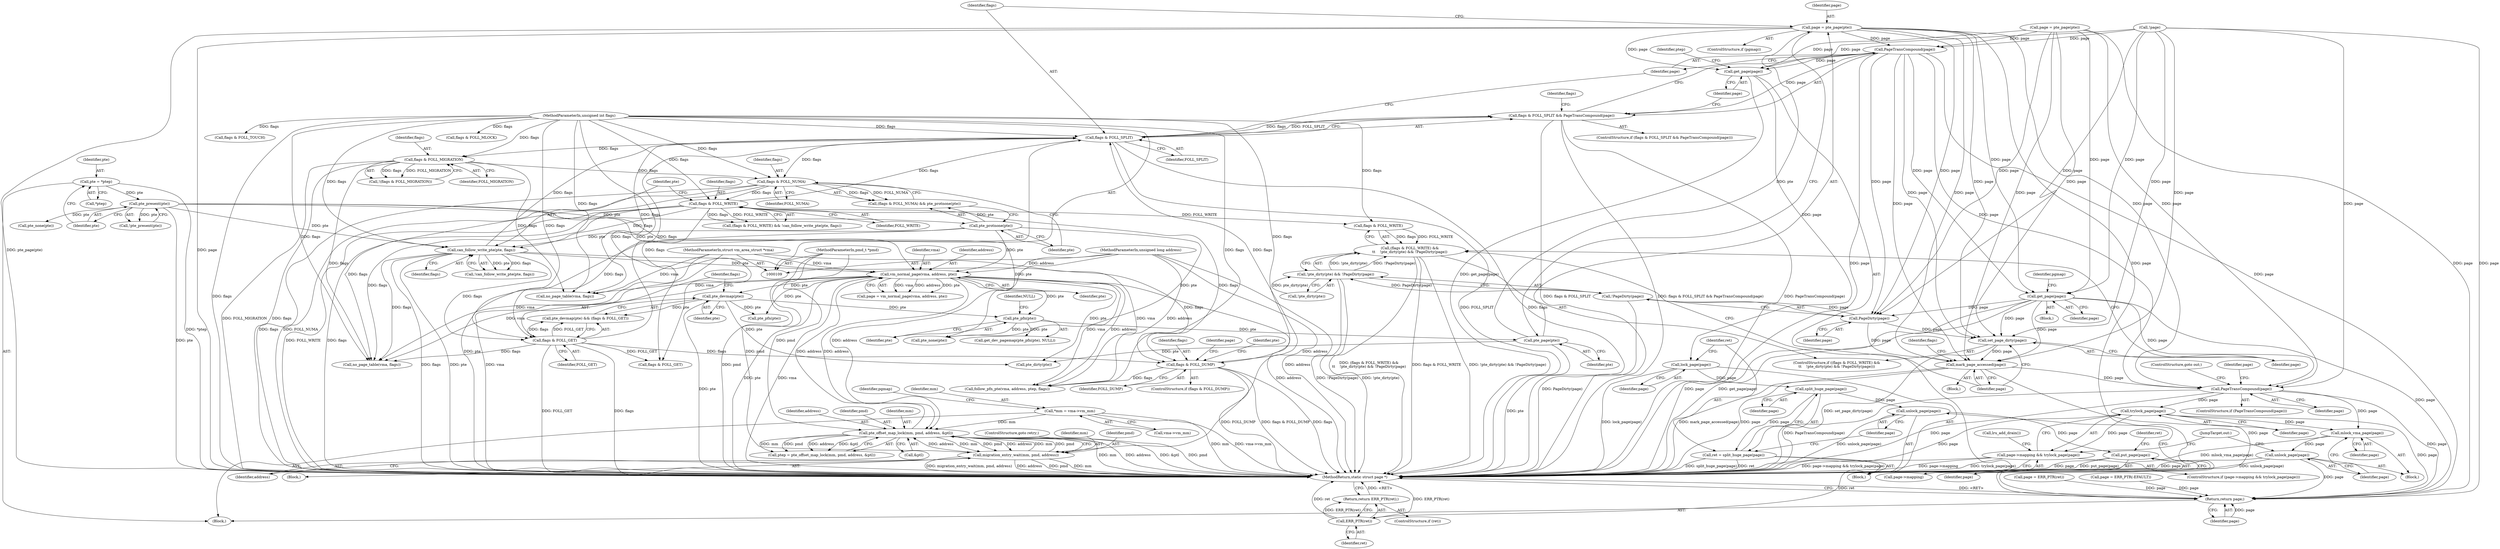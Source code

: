 digraph "0_linux_19be0eaffa3ac7d8eb6784ad9bdbc7d67ed8e619_0@pointer" {
"1000233" [label="(Call,page = pte_page(pte))"];
"1000235" [label="(Call,pte_page(pte))"];
"1000228" [label="(Call,pte_pfn(pte))"];
"1000210" [label="(Call,vm_normal_page(vma, address, pte))"];
"1000110" [label="(MethodParameterIn,struct vm_area_struct *vma)"];
"1000141" [label="(Call,pte_offset_map_lock(mm, pmd, address, &ptl))"];
"1000116" [label="(Call,*mm = vma->vm_mm)"];
"1000180" [label="(Call,migration_entry_wait(mm, pmd, address))"];
"1000112" [label="(MethodParameterIn,pmd_t *pmd)"];
"1000111" [label="(MethodParameterIn,unsigned long address)"];
"1000199" [label="(Call,can_follow_write_pte(pte, flags))"];
"1000190" [label="(Call,pte_protnone(pte))"];
"1000153" [label="(Call,pte_present(pte))"];
"1000147" [label="(Call,pte = *ptep)"];
"1000195" [label="(Call,flags & FOLL_WRITE)"];
"1000187" [label="(Call,flags & FOLL_NUMA)"];
"1000282" [label="(Call,flags & FOLL_SPLIT)"];
"1000221" [label="(Call,flags & FOLL_GET)"];
"1000113" [label="(MethodParameterIn,unsigned int flags)"];
"1000246" [label="(Call,flags & FOLL_DUMP)"];
"1000160" [label="(Call,flags & FOLL_MIGRATION)"];
"1000219" [label="(Call,pte_devmap(pte))"];
"1000285" [label="(Call,PageTransCompound(page))"];
"1000281" [label="(Call,flags & FOLL_SPLIT && PageTransCompound(page))"];
"1000289" [label="(Call,get_page(page))"];
"1000294" [label="(Call,lock_page(page))"];
"1000298" [label="(Call,split_huge_page(page))"];
"1000296" [label="(Call,ret = split_huge_page(page))"];
"1000307" [label="(Call,ERR_PTR(ret))"];
"1000306" [label="(Return,return ERR_PTR(ret);)"];
"1000300" [label="(Call,unlock_page(page))"];
"1000302" [label="(Call,put_page(page))"];
"1000315" [label="(Call,get_page(page))"];
"1000340" [label="(Call,PageDirty(page))"];
"1000339" [label="(Call,!PageDirty(page))"];
"1000335" [label="(Call,!pte_dirty(pte) && !PageDirty(page))"];
"1000331" [label="(Call,(flags & FOLL_WRITE) &&\n\t\t    !pte_dirty(pte) && !PageDirty(page))"];
"1000342" [label="(Call,set_page_dirty(page))"];
"1000344" [label="(Call,mark_page_accessed(page))"];
"1000358" [label="(Call,PageTransCompound(page))"];
"1000366" [label="(Call,trylock_page(page))"];
"1000362" [label="(Call,page->mapping && trylock_page(page))"];
"1000370" [label="(Call,mlock_vma_page(page))"];
"1000372" [label="(Call,unlock_page(page))"];
"1000378" [label="(Return,return page;)"];
"1000292" [label="(Identifier,ptep)"];
"1000182" [label="(Identifier,pmd)"];
"1000242" [label="(Call,!page)"];
"1000326" [label="(Call,flags & FOLL_TOUCH)"];
"1000349" [label="(Identifier,flags)"];
"1000315" [label="(Call,get_page(page))"];
"1000220" [label="(Identifier,pte)"];
"1000258" [label="(Call,pte_pfn(pte))"];
"1000311" [label="(Call,flags & FOLL_GET)"];
"1000314" [label="(Block,)"];
"1000186" [label="(Call,(flags & FOLL_NUMA) && pte_protnone(pte))"];
"1000362" [label="(Call,page->mapping && trylock_page(page))"];
"1000212" [label="(Identifier,address)"];
"1000386" [label="(Call,pte_none(pte))"];
"1000270" [label="(Call,follow_pfn_pte(vma, address, ptep, flags))"];
"1000373" [label="(Identifier,page)"];
"1000301" [label="(Identifier,page)"];
"1000117" [label="(Identifier,mm)"];
"1000213" [label="(Identifier,pte)"];
"1000141" [label="(Call,pte_offset_map_lock(mm, pmd, address, &ptl))"];
"1000210" [label="(Call,vm_normal_page(vma, address, pte))"];
"1000219" [label="(Call,pte_devmap(pte))"];
"1000118" [label="(Call,vma->vm_mm)"];
"1000290" [label="(Identifier,page)"];
"1000211" [label="(Identifier,vma)"];
"1000344" [label="(Call,mark_page_accessed(page))"];
"1000162" [label="(Identifier,FOLL_MIGRATION)"];
"1000304" [label="(ControlStructure,if (ret))"];
"1000228" [label="(Call,pte_pfn(pte))"];
"1000275" [label="(Call,page = ERR_PTR(ret))"];
"1000233" [label="(Call,page = pte_page(pte))"];
"1000116" [label="(Call,*mm = vma->vm_mm)"];
"1000195" [label="(Call,flags & FOLL_WRITE)"];
"1000154" [label="(Identifier,pte)"];
"1000306" [label="(Return,return ERR_PTR(ret);)"];
"1000114" [label="(Block,)"];
"1000145" [label="(Call,&ptl)"];
"1000234" [label="(Identifier,page)"];
"1000379" [label="(Identifier,page)"];
"1000236" [label="(Identifier,pte)"];
"1000123" [label="(Identifier,pgmap)"];
"1000227" [label="(Call,get_dev_pagemap(pte_pfn(pte), NULL))"];
"1000144" [label="(Identifier,address)"];
"1000287" [label="(Block,)"];
"1000247" [label="(Identifier,flags)"];
"1000335" [label="(Call,!pte_dirty(pte) && !PageDirty(page))"];
"1000367" [label="(Identifier,page)"];
"1000143" [label="(Identifier,pmd)"];
"1000297" [label="(Identifier,ret)"];
"1000331" [label="(Call,(flags & FOLL_WRITE) &&\n\t\t    !pte_dirty(pte) && !PageDirty(page))"];
"1000371" [label="(Identifier,page)"];
"1000248" [label="(Identifier,FOLL_DUMP)"];
"1000189" [label="(Identifier,FOLL_NUMA)"];
"1000251" [label="(Identifier,page)"];
"1000340" [label="(Call,PageDirty(page))"];
"1000161" [label="(Identifier,flags)"];
"1000142" [label="(Identifier,mm)"];
"1000136" [label="(Call,no_page_table(vma, flags))"];
"1000160" [label="(Call,flags & FOLL_MIGRATION)"];
"1000308" [label="(Identifier,ret)"];
"1000200" [label="(Identifier,pte)"];
"1000245" [label="(ControlStructure,if (flags & FOLL_DUMP))"];
"1000341" [label="(Identifier,page)"];
"1000149" [label="(Call,*ptep)"];
"1000343" [label="(Identifier,page)"];
"1000231" [label="(ControlStructure,if (pgmap))"];
"1000361" [label="(ControlStructure,if (page->mapping && trylock_page(page)))"];
"1000378" [label="(Return,return page;)"];
"1000318" [label="(Identifier,pgmap)"];
"1000296" [label="(Call,ret = split_huge_page(page))"];
"1000285" [label="(Call,PageTransCompound(page))"];
"1000348" [label="(Call,flags & FOLL_MLOCK)"];
"1000370" [label="(Call,mlock_vma_page(page))"];
"1000250" [label="(Call,page = ERR_PTR(-EFAULT))"];
"1000330" [label="(ControlStructure,if ((flags & FOLL_WRITE) &&\n\t\t    !pte_dirty(pte) && !PageDirty(page)))"];
"1000345" [label="(Identifier,page)"];
"1000281" [label="(Call,flags & FOLL_SPLIT && PageTransCompound(page))"];
"1000294" [label="(Call,lock_page(page))"];
"1000366" [label="(Call,trylock_page(page))"];
"1000360" [label="(ControlStructure,goto out;)"];
"1000372" [label="(Call,unlock_page(page))"];
"1000222" [label="(Identifier,flags)"];
"1000155" [label="(Block,)"];
"1000303" [label="(Identifier,page)"];
"1000111" [label="(MethodParameterIn,unsigned long address)"];
"1000110" [label="(MethodParameterIn,struct vm_area_struct *vma)"];
"1000305" [label="(Identifier,ret)"];
"1000190" [label="(Call,pte_protnone(pte))"];
"1000359" [label="(Identifier,page)"];
"1000337" [label="(Call,pte_dirty(pte))"];
"1000148" [label="(Identifier,pte)"];
"1000147" [label="(Call,pte = *ptep)"];
"1000289" [label="(Call,get_page(page))"];
"1000230" [label="(Identifier,NULL)"];
"1000299" [label="(Identifier,page)"];
"1000183" [label="(Identifier,address)"];
"1000153" [label="(Call,pte_present(pte))"];
"1000300" [label="(Call,unlock_page(page))"];
"1000282" [label="(Call,flags & FOLL_SPLIT)"];
"1000329" [label="(Block,)"];
"1000358" [label="(Call,PageTransCompound(page))"];
"1000283" [label="(Identifier,flags)"];
"1000368" [label="(Block,)"];
"1000280" [label="(ControlStructure,if (flags & FOLL_SPLIT && PageTransCompound(page)))"];
"1000152" [label="(Call,!pte_present(pte))"];
"1000336" [label="(Call,!pte_dirty(pte))"];
"1000394" [label="(MethodReturn,static struct page *)"];
"1000259" [label="(Identifier,pte)"];
"1000208" [label="(Call,page = vm_normal_page(vma, address, pte))"];
"1000342" [label="(Call,set_page_dirty(page))"];
"1000364" [label="(Identifier,page)"];
"1000369" [label="(Call,lru_add_drain())"];
"1000139" [label="(Call,ptep = pte_offset_map_lock(mm, pmd, address, &ptl))"];
"1000197" [label="(Identifier,FOLL_WRITE)"];
"1000188" [label="(Identifier,flags)"];
"1000307" [label="(Call,ERR_PTR(ret))"];
"1000198" [label="(Call,!can_follow_write_pte(pte, flags))"];
"1000196" [label="(Identifier,flags)"];
"1000374" [label="(JumpTarget,out:)"];
"1000316" [label="(Identifier,page)"];
"1000221" [label="(Call,flags & FOLL_GET)"];
"1000246" [label="(Call,flags & FOLL_DUMP)"];
"1000191" [label="(Identifier,pte)"];
"1000223" [label="(Identifier,FOLL_GET)"];
"1000194" [label="(Call,(flags & FOLL_WRITE) && !can_follow_write_pte(pte, flags))"];
"1000332" [label="(Call,flags & FOLL_WRITE)"];
"1000180" [label="(Call,migration_entry_wait(mm, pmd, address))"];
"1000284" [label="(Identifier,FOLL_SPLIT)"];
"1000295" [label="(Identifier,page)"];
"1000165" [label="(Call,pte_none(pte))"];
"1000286" [label="(Identifier,page)"];
"1000113" [label="(MethodParameterIn,unsigned int flags)"];
"1000184" [label="(ControlStructure,goto retry;)"];
"1000298" [label="(Call,split_huge_page(page))"];
"1000391" [label="(Call,no_page_table(vma, flags))"];
"1000312" [label="(Identifier,flags)"];
"1000229" [label="(Identifier,pte)"];
"1000159" [label="(Call,!(flags & FOLL_MIGRATION))"];
"1000187" [label="(Call,flags & FOLL_NUMA)"];
"1000112" [label="(MethodParameterIn,pmd_t *pmd)"];
"1000235" [label="(Call,pte_page(pte))"];
"1000201" [label="(Identifier,flags)"];
"1000261" [label="(Call,page = pte_page(pte))"];
"1000357" [label="(ControlStructure,if (PageTransCompound(page)))"];
"1000218" [label="(Call,pte_devmap(pte) && (flags & FOLL_GET))"];
"1000339" [label="(Call,!PageDirty(page))"];
"1000199" [label="(Call,can_follow_write_pte(pte, flags))"];
"1000363" [label="(Call,page->mapping)"];
"1000302" [label="(Call,put_page(page))"];
"1000181" [label="(Identifier,mm)"];
"1000233" -> "1000231"  [label="AST: "];
"1000233" -> "1000235"  [label="CFG: "];
"1000234" -> "1000233"  [label="AST: "];
"1000235" -> "1000233"  [label="AST: "];
"1000283" -> "1000233"  [label="CFG: "];
"1000233" -> "1000394"  [label="DDG: pte_page(pte)"];
"1000233" -> "1000394"  [label="DDG: page"];
"1000235" -> "1000233"  [label="DDG: pte"];
"1000233" -> "1000285"  [label="DDG: page"];
"1000233" -> "1000289"  [label="DDG: page"];
"1000233" -> "1000315"  [label="DDG: page"];
"1000233" -> "1000340"  [label="DDG: page"];
"1000233" -> "1000342"  [label="DDG: page"];
"1000233" -> "1000344"  [label="DDG: page"];
"1000233" -> "1000358"  [label="DDG: page"];
"1000233" -> "1000378"  [label="DDG: page"];
"1000235" -> "1000236"  [label="CFG: "];
"1000236" -> "1000235"  [label="AST: "];
"1000235" -> "1000394"  [label="DDG: pte"];
"1000228" -> "1000235"  [label="DDG: pte"];
"1000235" -> "1000337"  [label="DDG: pte"];
"1000228" -> "1000227"  [label="AST: "];
"1000228" -> "1000229"  [label="CFG: "];
"1000229" -> "1000228"  [label="AST: "];
"1000230" -> "1000228"  [label="CFG: "];
"1000228" -> "1000227"  [label="DDG: pte"];
"1000210" -> "1000228"  [label="DDG: pte"];
"1000219" -> "1000228"  [label="DDG: pte"];
"1000228" -> "1000386"  [label="DDG: pte"];
"1000210" -> "1000208"  [label="AST: "];
"1000210" -> "1000213"  [label="CFG: "];
"1000211" -> "1000210"  [label="AST: "];
"1000212" -> "1000210"  [label="AST: "];
"1000213" -> "1000210"  [label="AST: "];
"1000208" -> "1000210"  [label="CFG: "];
"1000210" -> "1000394"  [label="DDG: address"];
"1000210" -> "1000394"  [label="DDG: pte"];
"1000210" -> "1000394"  [label="DDG: vma"];
"1000210" -> "1000136"  [label="DDG: vma"];
"1000210" -> "1000141"  [label="DDG: address"];
"1000210" -> "1000208"  [label="DDG: vma"];
"1000210" -> "1000208"  [label="DDG: address"];
"1000210" -> "1000208"  [label="DDG: pte"];
"1000110" -> "1000210"  [label="DDG: vma"];
"1000141" -> "1000210"  [label="DDG: address"];
"1000111" -> "1000210"  [label="DDG: address"];
"1000199" -> "1000210"  [label="DDG: pte"];
"1000190" -> "1000210"  [label="DDG: pte"];
"1000153" -> "1000210"  [label="DDG: pte"];
"1000210" -> "1000219"  [label="DDG: pte"];
"1000210" -> "1000258"  [label="DDG: pte"];
"1000210" -> "1000270"  [label="DDG: vma"];
"1000210" -> "1000270"  [label="DDG: address"];
"1000210" -> "1000337"  [label="DDG: pte"];
"1000210" -> "1000391"  [label="DDG: vma"];
"1000110" -> "1000109"  [label="AST: "];
"1000110" -> "1000394"  [label="DDG: vma"];
"1000110" -> "1000136"  [label="DDG: vma"];
"1000110" -> "1000270"  [label="DDG: vma"];
"1000110" -> "1000391"  [label="DDG: vma"];
"1000141" -> "1000139"  [label="AST: "];
"1000141" -> "1000145"  [label="CFG: "];
"1000142" -> "1000141"  [label="AST: "];
"1000143" -> "1000141"  [label="AST: "];
"1000144" -> "1000141"  [label="AST: "];
"1000145" -> "1000141"  [label="AST: "];
"1000139" -> "1000141"  [label="CFG: "];
"1000141" -> "1000394"  [label="DDG: mm"];
"1000141" -> "1000394"  [label="DDG: address"];
"1000141" -> "1000394"  [label="DDG: &ptl"];
"1000141" -> "1000394"  [label="DDG: pmd"];
"1000141" -> "1000139"  [label="DDG: mm"];
"1000141" -> "1000139"  [label="DDG: pmd"];
"1000141" -> "1000139"  [label="DDG: address"];
"1000141" -> "1000139"  [label="DDG: &ptl"];
"1000116" -> "1000141"  [label="DDG: mm"];
"1000180" -> "1000141"  [label="DDG: mm"];
"1000180" -> "1000141"  [label="DDG: pmd"];
"1000180" -> "1000141"  [label="DDG: address"];
"1000112" -> "1000141"  [label="DDG: pmd"];
"1000111" -> "1000141"  [label="DDG: address"];
"1000141" -> "1000180"  [label="DDG: mm"];
"1000141" -> "1000180"  [label="DDG: pmd"];
"1000141" -> "1000180"  [label="DDG: address"];
"1000116" -> "1000114"  [label="AST: "];
"1000116" -> "1000118"  [label="CFG: "];
"1000117" -> "1000116"  [label="AST: "];
"1000118" -> "1000116"  [label="AST: "];
"1000123" -> "1000116"  [label="CFG: "];
"1000116" -> "1000394"  [label="DDG: mm"];
"1000116" -> "1000394"  [label="DDG: vma->vm_mm"];
"1000180" -> "1000155"  [label="AST: "];
"1000180" -> "1000183"  [label="CFG: "];
"1000181" -> "1000180"  [label="AST: "];
"1000182" -> "1000180"  [label="AST: "];
"1000183" -> "1000180"  [label="AST: "];
"1000184" -> "1000180"  [label="CFG: "];
"1000180" -> "1000394"  [label="DDG: pmd"];
"1000180" -> "1000394"  [label="DDG: mm"];
"1000180" -> "1000394"  [label="DDG: migration_entry_wait(mm, pmd, address)"];
"1000180" -> "1000394"  [label="DDG: address"];
"1000112" -> "1000180"  [label="DDG: pmd"];
"1000111" -> "1000180"  [label="DDG: address"];
"1000112" -> "1000109"  [label="AST: "];
"1000112" -> "1000394"  [label="DDG: pmd"];
"1000111" -> "1000109"  [label="AST: "];
"1000111" -> "1000394"  [label="DDG: address"];
"1000111" -> "1000270"  [label="DDG: address"];
"1000199" -> "1000198"  [label="AST: "];
"1000199" -> "1000201"  [label="CFG: "];
"1000200" -> "1000199"  [label="AST: "];
"1000201" -> "1000199"  [label="AST: "];
"1000198" -> "1000199"  [label="CFG: "];
"1000199" -> "1000394"  [label="DDG: flags"];
"1000199" -> "1000394"  [label="DDG: pte"];
"1000199" -> "1000198"  [label="DDG: pte"];
"1000199" -> "1000198"  [label="DDG: flags"];
"1000190" -> "1000199"  [label="DDG: pte"];
"1000153" -> "1000199"  [label="DDG: pte"];
"1000195" -> "1000199"  [label="DDG: flags"];
"1000113" -> "1000199"  [label="DDG: flags"];
"1000199" -> "1000221"  [label="DDG: flags"];
"1000199" -> "1000246"  [label="DDG: flags"];
"1000199" -> "1000282"  [label="DDG: flags"];
"1000199" -> "1000391"  [label="DDG: flags"];
"1000190" -> "1000186"  [label="AST: "];
"1000190" -> "1000191"  [label="CFG: "];
"1000191" -> "1000190"  [label="AST: "];
"1000186" -> "1000190"  [label="CFG: "];
"1000190" -> "1000394"  [label="DDG: pte"];
"1000190" -> "1000186"  [label="DDG: pte"];
"1000153" -> "1000190"  [label="DDG: pte"];
"1000190" -> "1000386"  [label="DDG: pte"];
"1000153" -> "1000152"  [label="AST: "];
"1000153" -> "1000154"  [label="CFG: "];
"1000154" -> "1000153"  [label="AST: "];
"1000152" -> "1000153"  [label="CFG: "];
"1000153" -> "1000394"  [label="DDG: pte"];
"1000153" -> "1000152"  [label="DDG: pte"];
"1000147" -> "1000153"  [label="DDG: pte"];
"1000153" -> "1000165"  [label="DDG: pte"];
"1000153" -> "1000386"  [label="DDG: pte"];
"1000147" -> "1000114"  [label="AST: "];
"1000147" -> "1000149"  [label="CFG: "];
"1000148" -> "1000147"  [label="AST: "];
"1000149" -> "1000147"  [label="AST: "];
"1000154" -> "1000147"  [label="CFG: "];
"1000147" -> "1000394"  [label="DDG: *ptep"];
"1000195" -> "1000194"  [label="AST: "];
"1000195" -> "1000197"  [label="CFG: "];
"1000196" -> "1000195"  [label="AST: "];
"1000197" -> "1000195"  [label="AST: "];
"1000200" -> "1000195"  [label="CFG: "];
"1000194" -> "1000195"  [label="CFG: "];
"1000195" -> "1000394"  [label="DDG: FOLL_WRITE"];
"1000195" -> "1000394"  [label="DDG: flags"];
"1000195" -> "1000194"  [label="DDG: flags"];
"1000195" -> "1000194"  [label="DDG: FOLL_WRITE"];
"1000187" -> "1000195"  [label="DDG: flags"];
"1000113" -> "1000195"  [label="DDG: flags"];
"1000195" -> "1000221"  [label="DDG: flags"];
"1000195" -> "1000246"  [label="DDG: flags"];
"1000195" -> "1000282"  [label="DDG: flags"];
"1000195" -> "1000332"  [label="DDG: FOLL_WRITE"];
"1000195" -> "1000391"  [label="DDG: flags"];
"1000187" -> "1000186"  [label="AST: "];
"1000187" -> "1000189"  [label="CFG: "];
"1000188" -> "1000187"  [label="AST: "];
"1000189" -> "1000187"  [label="AST: "];
"1000191" -> "1000187"  [label="CFG: "];
"1000186" -> "1000187"  [label="CFG: "];
"1000187" -> "1000394"  [label="DDG: flags"];
"1000187" -> "1000394"  [label="DDG: FOLL_NUMA"];
"1000187" -> "1000186"  [label="DDG: flags"];
"1000187" -> "1000186"  [label="DDG: FOLL_NUMA"];
"1000282" -> "1000187"  [label="DDG: flags"];
"1000160" -> "1000187"  [label="DDG: flags"];
"1000113" -> "1000187"  [label="DDG: flags"];
"1000187" -> "1000391"  [label="DDG: flags"];
"1000282" -> "1000281"  [label="AST: "];
"1000282" -> "1000284"  [label="CFG: "];
"1000283" -> "1000282"  [label="AST: "];
"1000284" -> "1000282"  [label="AST: "];
"1000286" -> "1000282"  [label="CFG: "];
"1000281" -> "1000282"  [label="CFG: "];
"1000282" -> "1000394"  [label="DDG: FOLL_SPLIT"];
"1000282" -> "1000394"  [label="DDG: flags"];
"1000282" -> "1000136"  [label="DDG: flags"];
"1000282" -> "1000160"  [label="DDG: flags"];
"1000282" -> "1000281"  [label="DDG: flags"];
"1000282" -> "1000281"  [label="DDG: FOLL_SPLIT"];
"1000221" -> "1000282"  [label="DDG: flags"];
"1000246" -> "1000282"  [label="DDG: flags"];
"1000113" -> "1000282"  [label="DDG: flags"];
"1000282" -> "1000311"  [label="DDG: flags"];
"1000221" -> "1000218"  [label="AST: "];
"1000221" -> "1000223"  [label="CFG: "];
"1000222" -> "1000221"  [label="AST: "];
"1000223" -> "1000221"  [label="AST: "];
"1000218" -> "1000221"  [label="CFG: "];
"1000221" -> "1000394"  [label="DDG: FOLL_GET"];
"1000221" -> "1000394"  [label="DDG: flags"];
"1000221" -> "1000218"  [label="DDG: flags"];
"1000221" -> "1000218"  [label="DDG: FOLL_GET"];
"1000113" -> "1000221"  [label="DDG: flags"];
"1000221" -> "1000246"  [label="DDG: flags"];
"1000221" -> "1000311"  [label="DDG: FOLL_GET"];
"1000221" -> "1000391"  [label="DDG: flags"];
"1000113" -> "1000109"  [label="AST: "];
"1000113" -> "1000394"  [label="DDG: flags"];
"1000113" -> "1000136"  [label="DDG: flags"];
"1000113" -> "1000160"  [label="DDG: flags"];
"1000113" -> "1000246"  [label="DDG: flags"];
"1000113" -> "1000270"  [label="DDG: flags"];
"1000113" -> "1000311"  [label="DDG: flags"];
"1000113" -> "1000326"  [label="DDG: flags"];
"1000113" -> "1000332"  [label="DDG: flags"];
"1000113" -> "1000348"  [label="DDG: flags"];
"1000113" -> "1000391"  [label="DDG: flags"];
"1000246" -> "1000245"  [label="AST: "];
"1000246" -> "1000248"  [label="CFG: "];
"1000247" -> "1000246"  [label="AST: "];
"1000248" -> "1000246"  [label="AST: "];
"1000251" -> "1000246"  [label="CFG: "];
"1000259" -> "1000246"  [label="CFG: "];
"1000246" -> "1000394"  [label="DDG: FOLL_DUMP"];
"1000246" -> "1000394"  [label="DDG: flags & FOLL_DUMP"];
"1000246" -> "1000394"  [label="DDG: flags"];
"1000246" -> "1000270"  [label="DDG: flags"];
"1000160" -> "1000159"  [label="AST: "];
"1000160" -> "1000162"  [label="CFG: "];
"1000161" -> "1000160"  [label="AST: "];
"1000162" -> "1000160"  [label="AST: "];
"1000159" -> "1000160"  [label="CFG: "];
"1000160" -> "1000394"  [label="DDG: FOLL_MIGRATION"];
"1000160" -> "1000394"  [label="DDG: flags"];
"1000160" -> "1000136"  [label="DDG: flags"];
"1000160" -> "1000159"  [label="DDG: flags"];
"1000160" -> "1000159"  [label="DDG: FOLL_MIGRATION"];
"1000160" -> "1000391"  [label="DDG: flags"];
"1000219" -> "1000218"  [label="AST: "];
"1000219" -> "1000220"  [label="CFG: "];
"1000220" -> "1000219"  [label="AST: "];
"1000222" -> "1000219"  [label="CFG: "];
"1000218" -> "1000219"  [label="CFG: "];
"1000219" -> "1000394"  [label="DDG: pte"];
"1000219" -> "1000218"  [label="DDG: pte"];
"1000219" -> "1000258"  [label="DDG: pte"];
"1000219" -> "1000337"  [label="DDG: pte"];
"1000285" -> "1000281"  [label="AST: "];
"1000285" -> "1000286"  [label="CFG: "];
"1000286" -> "1000285"  [label="AST: "];
"1000281" -> "1000285"  [label="CFG: "];
"1000285" -> "1000394"  [label="DDG: page"];
"1000285" -> "1000281"  [label="DDG: page"];
"1000261" -> "1000285"  [label="DDG: page"];
"1000242" -> "1000285"  [label="DDG: page"];
"1000285" -> "1000289"  [label="DDG: page"];
"1000285" -> "1000315"  [label="DDG: page"];
"1000285" -> "1000340"  [label="DDG: page"];
"1000285" -> "1000342"  [label="DDG: page"];
"1000285" -> "1000344"  [label="DDG: page"];
"1000285" -> "1000358"  [label="DDG: page"];
"1000285" -> "1000378"  [label="DDG: page"];
"1000281" -> "1000280"  [label="AST: "];
"1000290" -> "1000281"  [label="CFG: "];
"1000312" -> "1000281"  [label="CFG: "];
"1000281" -> "1000394"  [label="DDG: PageTransCompound(page)"];
"1000281" -> "1000394"  [label="DDG: flags & FOLL_SPLIT"];
"1000281" -> "1000394"  [label="DDG: flags & FOLL_SPLIT && PageTransCompound(page)"];
"1000289" -> "1000287"  [label="AST: "];
"1000289" -> "1000290"  [label="CFG: "];
"1000290" -> "1000289"  [label="AST: "];
"1000292" -> "1000289"  [label="CFG: "];
"1000289" -> "1000394"  [label="DDG: get_page(page)"];
"1000261" -> "1000289"  [label="DDG: page"];
"1000242" -> "1000289"  [label="DDG: page"];
"1000289" -> "1000294"  [label="DDG: page"];
"1000294" -> "1000287"  [label="AST: "];
"1000294" -> "1000295"  [label="CFG: "];
"1000295" -> "1000294"  [label="AST: "];
"1000297" -> "1000294"  [label="CFG: "];
"1000294" -> "1000394"  [label="DDG: lock_page(page)"];
"1000294" -> "1000298"  [label="DDG: page"];
"1000298" -> "1000296"  [label="AST: "];
"1000298" -> "1000299"  [label="CFG: "];
"1000299" -> "1000298"  [label="AST: "];
"1000296" -> "1000298"  [label="CFG: "];
"1000298" -> "1000296"  [label="DDG: page"];
"1000298" -> "1000300"  [label="DDG: page"];
"1000296" -> "1000287"  [label="AST: "];
"1000297" -> "1000296"  [label="AST: "];
"1000301" -> "1000296"  [label="CFG: "];
"1000296" -> "1000394"  [label="DDG: split_huge_page(page)"];
"1000296" -> "1000394"  [label="DDG: ret"];
"1000296" -> "1000307"  [label="DDG: ret"];
"1000307" -> "1000306"  [label="AST: "];
"1000307" -> "1000308"  [label="CFG: "];
"1000308" -> "1000307"  [label="AST: "];
"1000306" -> "1000307"  [label="CFG: "];
"1000307" -> "1000394"  [label="DDG: ERR_PTR(ret)"];
"1000307" -> "1000394"  [label="DDG: ret"];
"1000307" -> "1000306"  [label="DDG: ERR_PTR(ret)"];
"1000306" -> "1000304"  [label="AST: "];
"1000394" -> "1000306"  [label="CFG: "];
"1000306" -> "1000394"  [label="DDG: <RET>"];
"1000300" -> "1000287"  [label="AST: "];
"1000300" -> "1000301"  [label="CFG: "];
"1000301" -> "1000300"  [label="AST: "];
"1000303" -> "1000300"  [label="CFG: "];
"1000300" -> "1000394"  [label="DDG: unlock_page(page)"];
"1000300" -> "1000302"  [label="DDG: page"];
"1000302" -> "1000287"  [label="AST: "];
"1000302" -> "1000303"  [label="CFG: "];
"1000303" -> "1000302"  [label="AST: "];
"1000305" -> "1000302"  [label="CFG: "];
"1000302" -> "1000394"  [label="DDG: page"];
"1000302" -> "1000394"  [label="DDG: put_page(page)"];
"1000315" -> "1000314"  [label="AST: "];
"1000315" -> "1000316"  [label="CFG: "];
"1000316" -> "1000315"  [label="AST: "];
"1000318" -> "1000315"  [label="CFG: "];
"1000315" -> "1000394"  [label="DDG: get_page(page)"];
"1000315" -> "1000394"  [label="DDG: page"];
"1000261" -> "1000315"  [label="DDG: page"];
"1000242" -> "1000315"  [label="DDG: page"];
"1000315" -> "1000340"  [label="DDG: page"];
"1000315" -> "1000342"  [label="DDG: page"];
"1000315" -> "1000344"  [label="DDG: page"];
"1000315" -> "1000358"  [label="DDG: page"];
"1000315" -> "1000378"  [label="DDG: page"];
"1000340" -> "1000339"  [label="AST: "];
"1000340" -> "1000341"  [label="CFG: "];
"1000341" -> "1000340"  [label="AST: "];
"1000339" -> "1000340"  [label="CFG: "];
"1000340" -> "1000339"  [label="DDG: page"];
"1000261" -> "1000340"  [label="DDG: page"];
"1000242" -> "1000340"  [label="DDG: page"];
"1000340" -> "1000342"  [label="DDG: page"];
"1000340" -> "1000344"  [label="DDG: page"];
"1000339" -> "1000335"  [label="AST: "];
"1000335" -> "1000339"  [label="CFG: "];
"1000339" -> "1000394"  [label="DDG: PageDirty(page)"];
"1000339" -> "1000335"  [label="DDG: PageDirty(page)"];
"1000335" -> "1000331"  [label="AST: "];
"1000335" -> "1000336"  [label="CFG: "];
"1000336" -> "1000335"  [label="AST: "];
"1000331" -> "1000335"  [label="CFG: "];
"1000335" -> "1000394"  [label="DDG: !PageDirty(page)"];
"1000335" -> "1000394"  [label="DDG: !pte_dirty(pte)"];
"1000335" -> "1000331"  [label="DDG: !pte_dirty(pte)"];
"1000335" -> "1000331"  [label="DDG: !PageDirty(page)"];
"1000336" -> "1000335"  [label="DDG: pte_dirty(pte)"];
"1000331" -> "1000330"  [label="AST: "];
"1000331" -> "1000332"  [label="CFG: "];
"1000332" -> "1000331"  [label="AST: "];
"1000343" -> "1000331"  [label="CFG: "];
"1000345" -> "1000331"  [label="CFG: "];
"1000331" -> "1000394"  [label="DDG: (flags & FOLL_WRITE) &&\n\t\t    !pte_dirty(pte) && !PageDirty(page)"];
"1000331" -> "1000394"  [label="DDG: flags & FOLL_WRITE"];
"1000331" -> "1000394"  [label="DDG: !pte_dirty(pte) && !PageDirty(page)"];
"1000332" -> "1000331"  [label="DDG: flags"];
"1000332" -> "1000331"  [label="DDG: FOLL_WRITE"];
"1000342" -> "1000330"  [label="AST: "];
"1000342" -> "1000343"  [label="CFG: "];
"1000343" -> "1000342"  [label="AST: "];
"1000345" -> "1000342"  [label="CFG: "];
"1000342" -> "1000394"  [label="DDG: set_page_dirty(page)"];
"1000261" -> "1000342"  [label="DDG: page"];
"1000242" -> "1000342"  [label="DDG: page"];
"1000342" -> "1000344"  [label="DDG: page"];
"1000344" -> "1000329"  [label="AST: "];
"1000344" -> "1000345"  [label="CFG: "];
"1000345" -> "1000344"  [label="AST: "];
"1000349" -> "1000344"  [label="CFG: "];
"1000344" -> "1000394"  [label="DDG: mark_page_accessed(page)"];
"1000344" -> "1000394"  [label="DDG: page"];
"1000261" -> "1000344"  [label="DDG: page"];
"1000242" -> "1000344"  [label="DDG: page"];
"1000344" -> "1000358"  [label="DDG: page"];
"1000344" -> "1000378"  [label="DDG: page"];
"1000358" -> "1000357"  [label="AST: "];
"1000358" -> "1000359"  [label="CFG: "];
"1000359" -> "1000358"  [label="AST: "];
"1000360" -> "1000358"  [label="CFG: "];
"1000364" -> "1000358"  [label="CFG: "];
"1000358" -> "1000394"  [label="DDG: PageTransCompound(page)"];
"1000358" -> "1000394"  [label="DDG: page"];
"1000261" -> "1000358"  [label="DDG: page"];
"1000242" -> "1000358"  [label="DDG: page"];
"1000358" -> "1000366"  [label="DDG: page"];
"1000358" -> "1000370"  [label="DDG: page"];
"1000358" -> "1000378"  [label="DDG: page"];
"1000366" -> "1000362"  [label="AST: "];
"1000366" -> "1000367"  [label="CFG: "];
"1000367" -> "1000366"  [label="AST: "];
"1000362" -> "1000366"  [label="CFG: "];
"1000366" -> "1000394"  [label="DDG: page"];
"1000366" -> "1000362"  [label="DDG: page"];
"1000366" -> "1000370"  [label="DDG: page"];
"1000366" -> "1000378"  [label="DDG: page"];
"1000362" -> "1000361"  [label="AST: "];
"1000362" -> "1000363"  [label="CFG: "];
"1000363" -> "1000362"  [label="AST: "];
"1000369" -> "1000362"  [label="CFG: "];
"1000374" -> "1000362"  [label="CFG: "];
"1000362" -> "1000394"  [label="DDG: trylock_page(page)"];
"1000362" -> "1000394"  [label="DDG: page->mapping && trylock_page(page)"];
"1000362" -> "1000394"  [label="DDG: page->mapping"];
"1000370" -> "1000368"  [label="AST: "];
"1000370" -> "1000371"  [label="CFG: "];
"1000371" -> "1000370"  [label="AST: "];
"1000373" -> "1000370"  [label="CFG: "];
"1000370" -> "1000394"  [label="DDG: mlock_vma_page(page)"];
"1000370" -> "1000372"  [label="DDG: page"];
"1000372" -> "1000368"  [label="AST: "];
"1000372" -> "1000373"  [label="CFG: "];
"1000373" -> "1000372"  [label="AST: "];
"1000374" -> "1000372"  [label="CFG: "];
"1000372" -> "1000394"  [label="DDG: page"];
"1000372" -> "1000394"  [label="DDG: unlock_page(page)"];
"1000372" -> "1000378"  [label="DDG: page"];
"1000378" -> "1000114"  [label="AST: "];
"1000378" -> "1000379"  [label="CFG: "];
"1000379" -> "1000378"  [label="AST: "];
"1000394" -> "1000378"  [label="CFG: "];
"1000378" -> "1000394"  [label="DDG: <RET>"];
"1000379" -> "1000378"  [label="DDG: page"];
"1000250" -> "1000378"  [label="DDG: page"];
"1000275" -> "1000378"  [label="DDG: page"];
"1000261" -> "1000378"  [label="DDG: page"];
"1000242" -> "1000378"  [label="DDG: page"];
}
